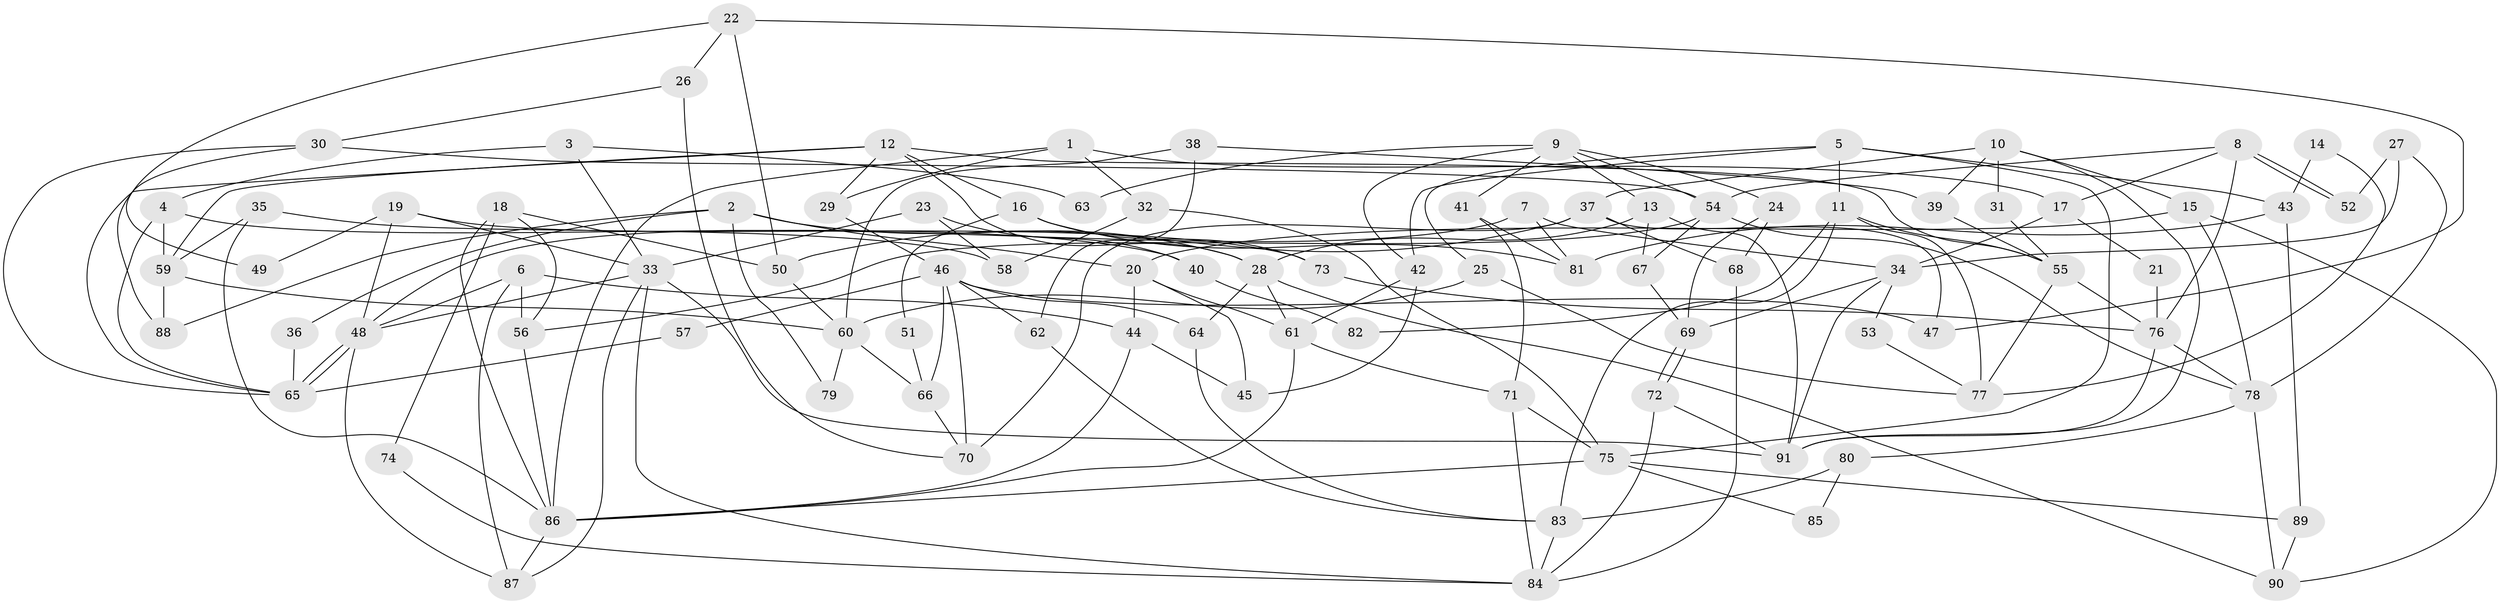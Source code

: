 // Generated by graph-tools (version 1.1) at 2025/26/03/09/25 03:26:15]
// undirected, 91 vertices, 182 edges
graph export_dot {
graph [start="1"]
  node [color=gray90,style=filled];
  1;
  2;
  3;
  4;
  5;
  6;
  7;
  8;
  9;
  10;
  11;
  12;
  13;
  14;
  15;
  16;
  17;
  18;
  19;
  20;
  21;
  22;
  23;
  24;
  25;
  26;
  27;
  28;
  29;
  30;
  31;
  32;
  33;
  34;
  35;
  36;
  37;
  38;
  39;
  40;
  41;
  42;
  43;
  44;
  45;
  46;
  47;
  48;
  49;
  50;
  51;
  52;
  53;
  54;
  55;
  56;
  57;
  58;
  59;
  60;
  61;
  62;
  63;
  64;
  65;
  66;
  67;
  68;
  69;
  70;
  71;
  72;
  73;
  74;
  75;
  76;
  77;
  78;
  79;
  80;
  81;
  82;
  83;
  84;
  85;
  86;
  87;
  88;
  89;
  90;
  91;
  1 -- 17;
  1 -- 86;
  1 -- 29;
  1 -- 32;
  2 -- 20;
  2 -- 28;
  2 -- 36;
  2 -- 79;
  2 -- 88;
  3 -- 33;
  3 -- 4;
  3 -- 63;
  4 -- 59;
  4 -- 65;
  4 -- 40;
  5 -- 42;
  5 -- 75;
  5 -- 11;
  5 -- 25;
  5 -- 43;
  6 -- 48;
  6 -- 44;
  6 -- 56;
  6 -- 87;
  7 -- 48;
  7 -- 34;
  7 -- 81;
  8 -- 76;
  8 -- 52;
  8 -- 52;
  8 -- 17;
  8 -- 54;
  9 -- 41;
  9 -- 54;
  9 -- 13;
  9 -- 24;
  9 -- 42;
  9 -- 63;
  10 -- 37;
  10 -- 91;
  10 -- 15;
  10 -- 31;
  10 -- 39;
  11 -- 77;
  11 -- 55;
  11 -- 82;
  11 -- 83;
  12 -- 29;
  12 -- 28;
  12 -- 16;
  12 -- 55;
  12 -- 59;
  12 -- 65;
  13 -- 91;
  13 -- 28;
  13 -- 67;
  14 -- 43;
  14 -- 77;
  15 -- 90;
  15 -- 20;
  15 -- 78;
  16 -- 73;
  16 -- 51;
  16 -- 81;
  17 -- 34;
  17 -- 21;
  18 -- 86;
  18 -- 56;
  18 -- 50;
  18 -- 74;
  19 -- 33;
  19 -- 48;
  19 -- 49;
  19 -- 73;
  20 -- 44;
  20 -- 45;
  20 -- 61;
  21 -- 76;
  22 -- 47;
  22 -- 26;
  22 -- 49;
  22 -- 50;
  23 -- 33;
  23 -- 58;
  23 -- 40;
  24 -- 69;
  24 -- 68;
  25 -- 60;
  25 -- 77;
  26 -- 70;
  26 -- 30;
  27 -- 34;
  27 -- 78;
  27 -- 52;
  28 -- 61;
  28 -- 64;
  28 -- 90;
  29 -- 46;
  30 -- 54;
  30 -- 65;
  30 -- 88;
  31 -- 55;
  32 -- 75;
  32 -- 58;
  33 -- 87;
  33 -- 91;
  33 -- 48;
  33 -- 84;
  34 -- 69;
  34 -- 91;
  34 -- 53;
  35 -- 86;
  35 -- 59;
  35 -- 58;
  36 -- 65;
  37 -- 68;
  37 -- 50;
  37 -- 47;
  37 -- 70;
  38 -- 60;
  38 -- 39;
  38 -- 62;
  39 -- 55;
  40 -- 82;
  41 -- 71;
  41 -- 81;
  42 -- 61;
  42 -- 45;
  43 -- 81;
  43 -- 89;
  44 -- 86;
  44 -- 45;
  46 -- 62;
  46 -- 66;
  46 -- 47;
  46 -- 57;
  46 -- 64;
  46 -- 70;
  48 -- 65;
  48 -- 65;
  48 -- 87;
  50 -- 60;
  51 -- 66;
  53 -- 77;
  54 -- 56;
  54 -- 67;
  54 -- 78;
  55 -- 76;
  55 -- 77;
  56 -- 86;
  57 -- 65;
  59 -- 88;
  59 -- 60;
  60 -- 66;
  60 -- 79;
  61 -- 71;
  61 -- 86;
  62 -- 83;
  64 -- 83;
  66 -- 70;
  67 -- 69;
  68 -- 84;
  69 -- 72;
  69 -- 72;
  71 -- 84;
  71 -- 75;
  72 -- 84;
  72 -- 91;
  73 -- 76;
  74 -- 84;
  75 -- 86;
  75 -- 89;
  75 -- 85;
  76 -- 78;
  76 -- 91;
  78 -- 80;
  78 -- 90;
  80 -- 83;
  80 -- 85;
  83 -- 84;
  86 -- 87;
  89 -- 90;
}
